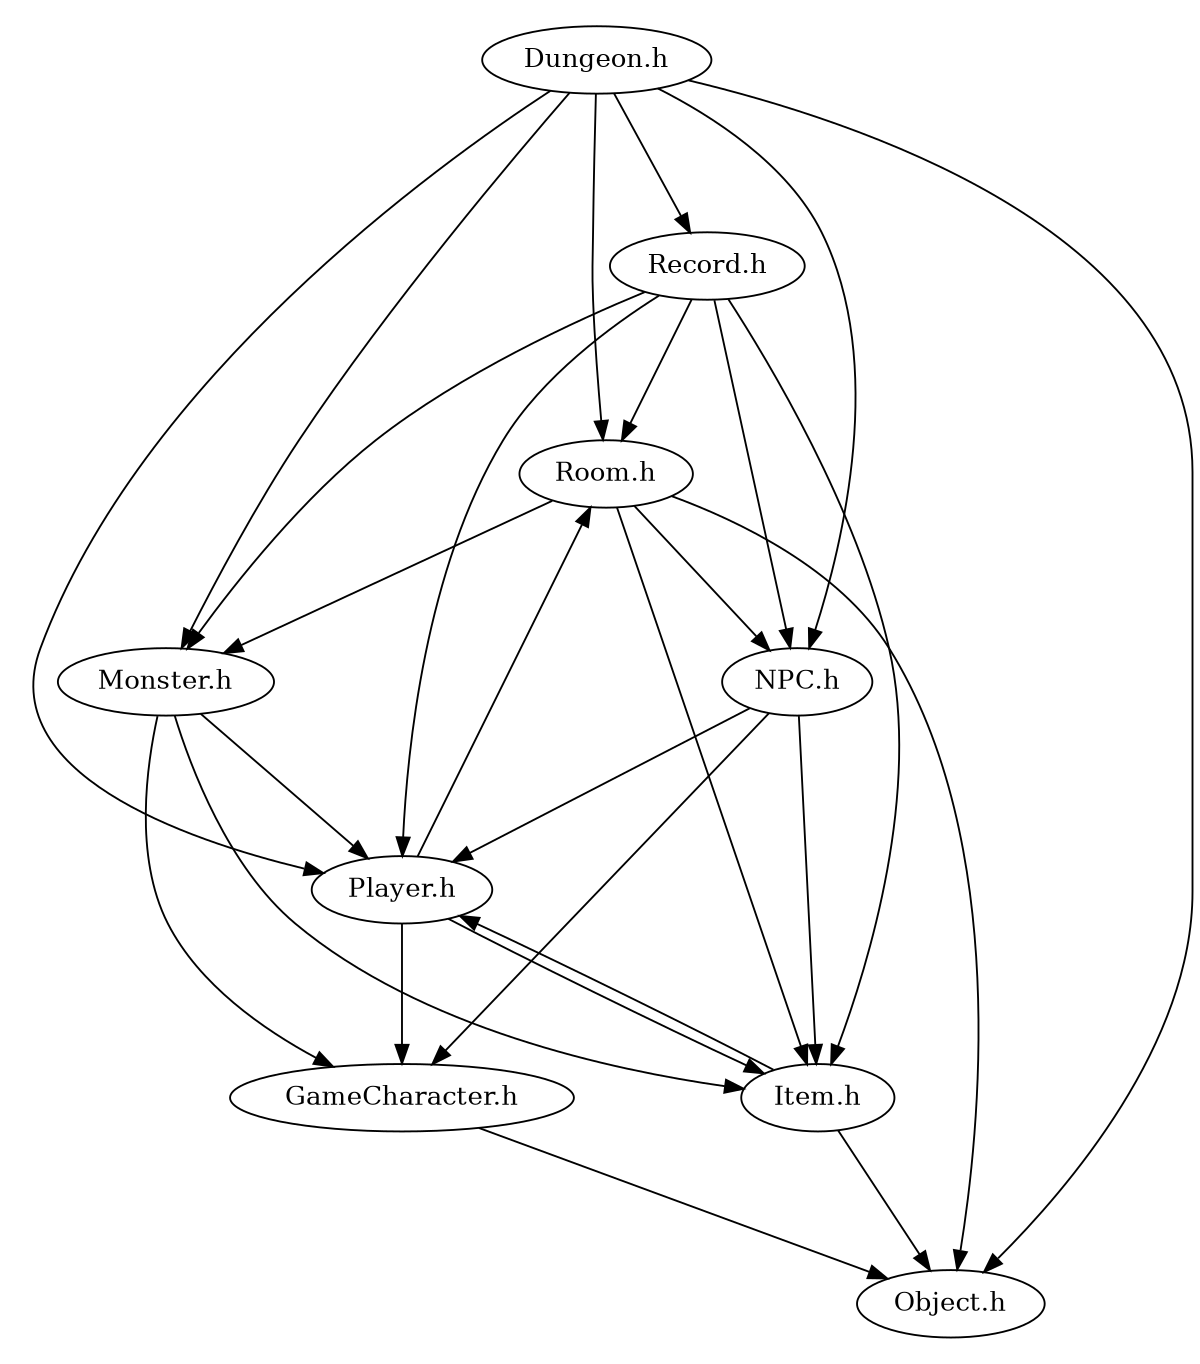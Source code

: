 digraph "source tree" {
    overlap=scale;
    size="8,10";
    ratio="fill";
    fontsize="16";
    fontname="Helvetica";
	clusterrank="local";
	"Room.h" -> "NPC.h"
	"Player.h" -> "Item.h"
	"Monster.h" -> "Item.h"
	"Dungeon.h" -> "Room.h"
	"Dungeon.h" -> "Monster.h"
	"Record.h" -> "Item.h"
	"Monster.h" -> "Player.h"
	"Room.h" -> "Monster.h"
	"Record.h" -> "Room.h"
	"Record.h" -> "Player.h"
	"Dungeon.h" -> "Player.h"
	"Dungeon.h" -> "Object.h"
	"Item.h" -> "Player.h"
	"NPC.h" -> "Item.h"
	"Item.h" -> "Object.h"
	"Player.h" -> "GameCharacter.h"
	"Record.h" -> "NPC.h"
	"GameCharacter.h" -> "Object.h"
	"Room.h" -> "Item.h"
	"Dungeon.h" -> "NPC.h"
	"Record.h" -> "Monster.h"
	"NPC.h" -> "GameCharacter.h"
	"Dungeon.h" -> "Record.h"
	"NPC.h" -> "Player.h"
	"Room.h" -> "Object.h"
	"Player.h" -> "Room.h"
	"Monster.h" -> "GameCharacter.h"
}
